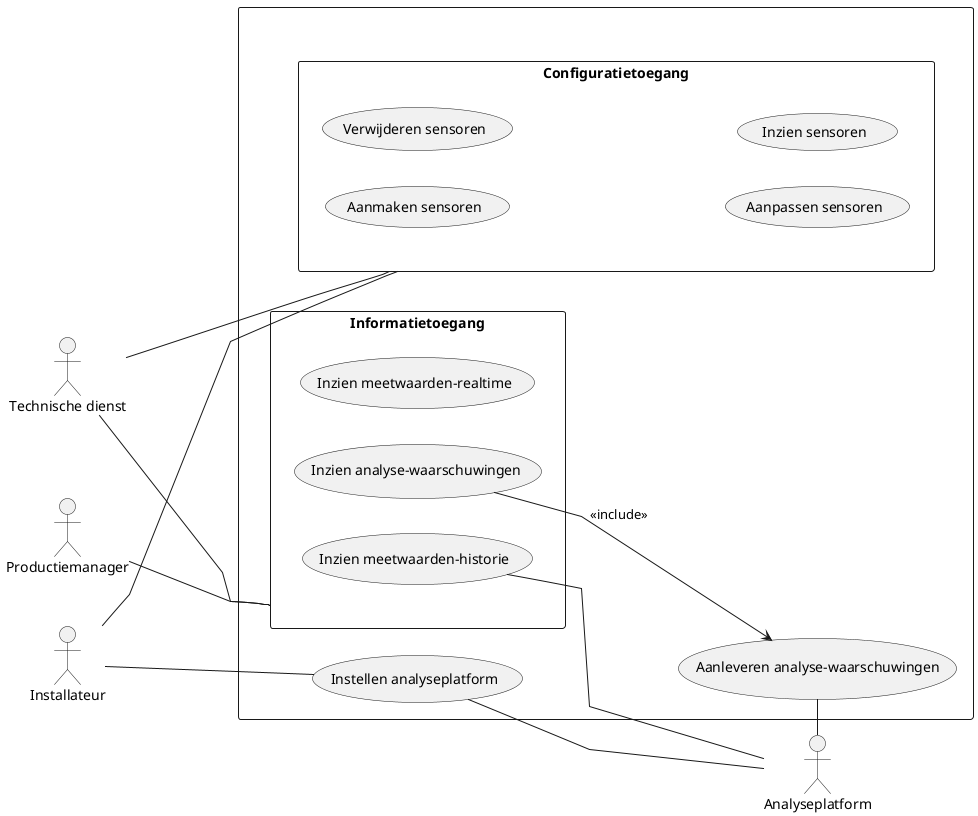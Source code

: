 @startuml main_UCD
left to right direction

skinparam linetype polyline

actor Productiemanager as a1
actor "Technische dienst" as a2
actor Installateur as a4
actor Analyseplatform as a5

rectangle " " as rect{
rectangle "Configuratietoegang" as rect1{
usecase "Aanmaken sensoren" as uc1
usecase "Verwijderen sensoren" as uc2
usecase "Aanpassen sensoren" as uc3
usecase "Inzien sensoren" as uc4
}
rectangle "Informatietoegang" as rect2{
usecase "Inzien meetwaarden-realtime" as uc5
usecase "Inzien meetwaarden-historie" as uc6
usecase "Inzien analyse-waarschuwingen" as uc7
}
usecase "Instellen analyseplatform" as uc8
usecase "Aanleveren analyse-waarschuwingen" as uc9
}

a1 --- rect2

a2 --- rect1

a4 --- rect1

a4 -- uc8

a2 --- rect2

uc7 --> uc9 : <<include>>

uc9 - a5

uc6 -- a5

uc8 -- a5

@enduml
